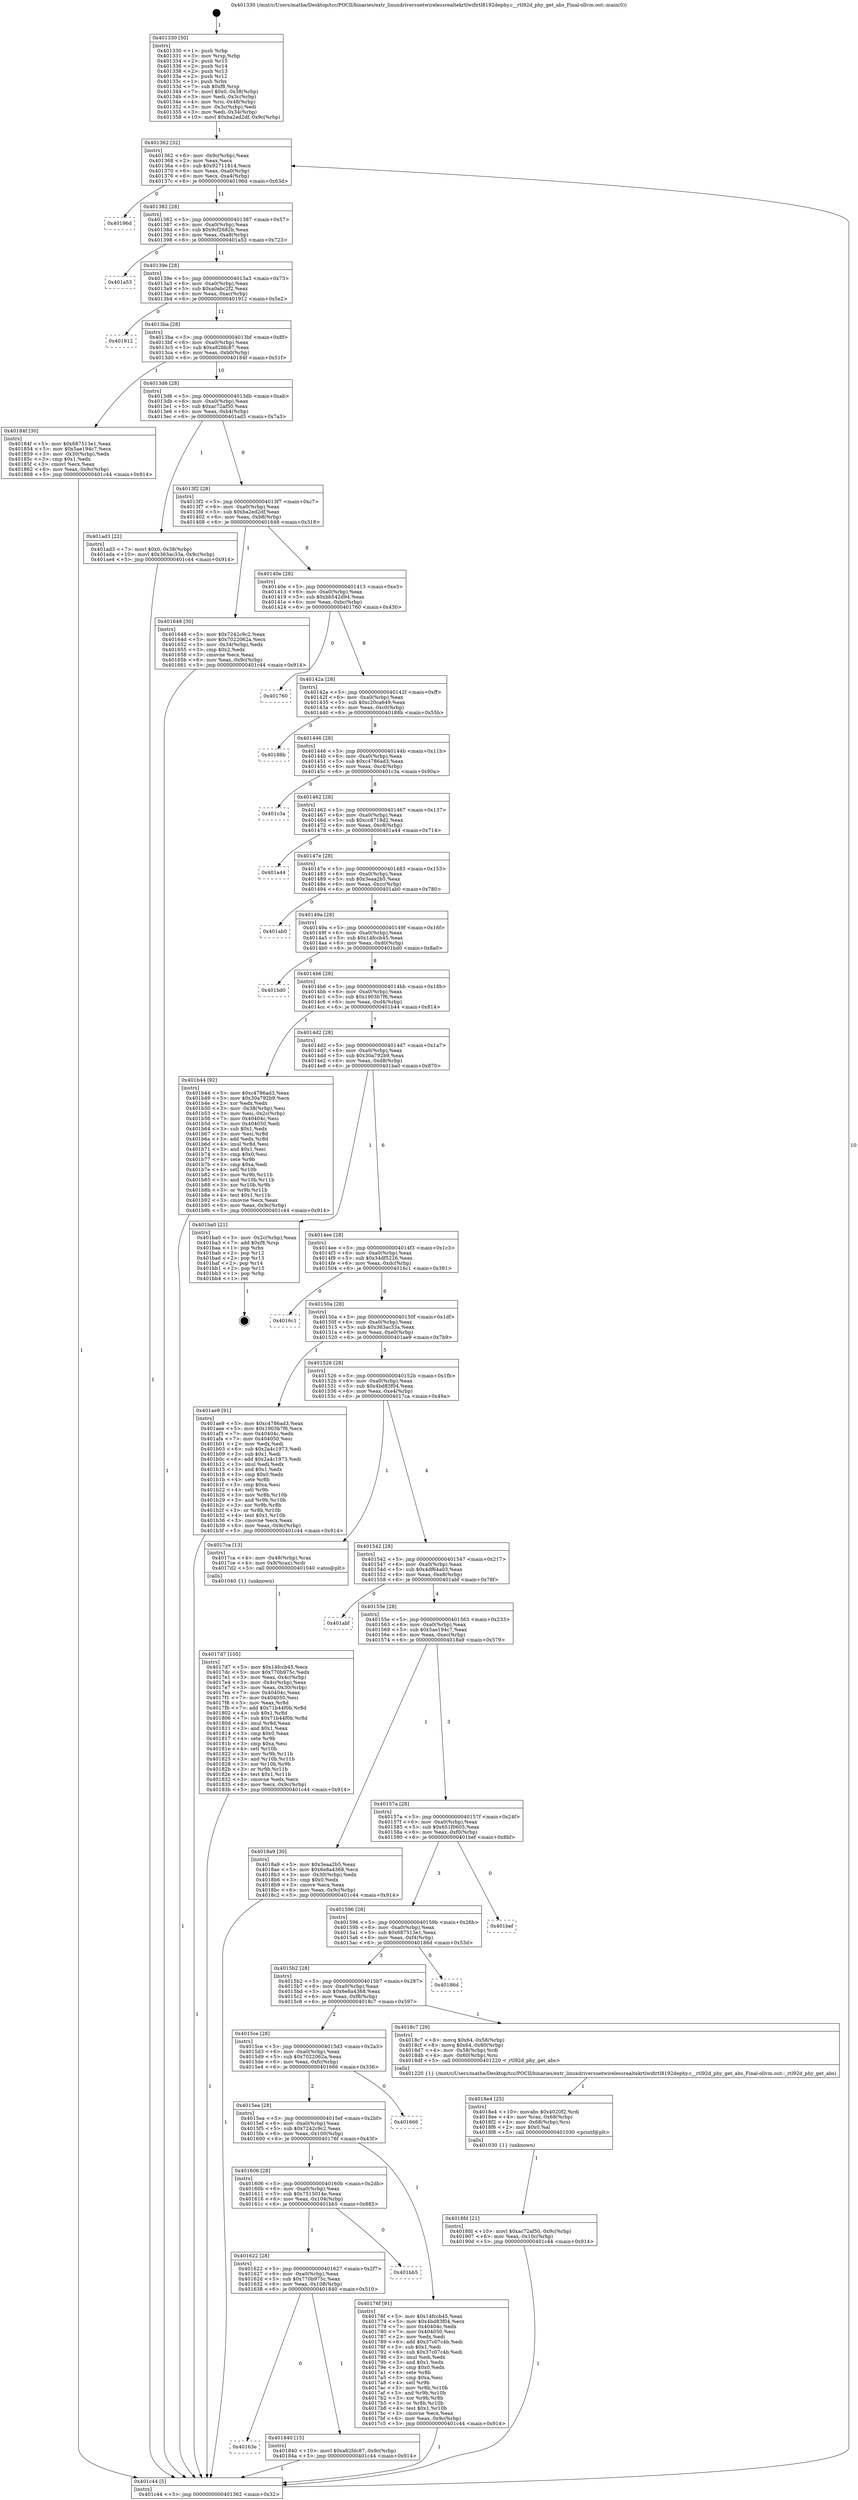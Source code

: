 digraph "0x401330" {
  label = "0x401330 (/mnt/c/Users/mathe/Desktop/tcc/POCII/binaries/extr_linuxdriversnetwirelessrealtekrtlwifirtl8192dephy.c__rtl92d_phy_get_abs_Final-ollvm.out::main(0))"
  labelloc = "t"
  node[shape=record]

  Entry [label="",width=0.3,height=0.3,shape=circle,fillcolor=black,style=filled]
  "0x401362" [label="{
     0x401362 [32]\l
     | [instrs]\l
     &nbsp;&nbsp;0x401362 \<+6\>: mov -0x9c(%rbp),%eax\l
     &nbsp;&nbsp;0x401368 \<+2\>: mov %eax,%ecx\l
     &nbsp;&nbsp;0x40136a \<+6\>: sub $0x92711814,%ecx\l
     &nbsp;&nbsp;0x401370 \<+6\>: mov %eax,-0xa0(%rbp)\l
     &nbsp;&nbsp;0x401376 \<+6\>: mov %ecx,-0xa4(%rbp)\l
     &nbsp;&nbsp;0x40137c \<+6\>: je 000000000040196d \<main+0x63d\>\l
  }"]
  "0x40196d" [label="{
     0x40196d\l
  }", style=dashed]
  "0x401382" [label="{
     0x401382 [28]\l
     | [instrs]\l
     &nbsp;&nbsp;0x401382 \<+5\>: jmp 0000000000401387 \<main+0x57\>\l
     &nbsp;&nbsp;0x401387 \<+6\>: mov -0xa0(%rbp),%eax\l
     &nbsp;&nbsp;0x40138d \<+5\>: sub $0x9cf2682b,%eax\l
     &nbsp;&nbsp;0x401392 \<+6\>: mov %eax,-0xa8(%rbp)\l
     &nbsp;&nbsp;0x401398 \<+6\>: je 0000000000401a53 \<main+0x723\>\l
  }"]
  Exit [label="",width=0.3,height=0.3,shape=circle,fillcolor=black,style=filled,peripheries=2]
  "0x401a53" [label="{
     0x401a53\l
  }", style=dashed]
  "0x40139e" [label="{
     0x40139e [28]\l
     | [instrs]\l
     &nbsp;&nbsp;0x40139e \<+5\>: jmp 00000000004013a3 \<main+0x73\>\l
     &nbsp;&nbsp;0x4013a3 \<+6\>: mov -0xa0(%rbp),%eax\l
     &nbsp;&nbsp;0x4013a9 \<+5\>: sub $0xa0abc2f2,%eax\l
     &nbsp;&nbsp;0x4013ae \<+6\>: mov %eax,-0xac(%rbp)\l
     &nbsp;&nbsp;0x4013b4 \<+6\>: je 0000000000401912 \<main+0x5e2\>\l
  }"]
  "0x4018fd" [label="{
     0x4018fd [21]\l
     | [instrs]\l
     &nbsp;&nbsp;0x4018fd \<+10\>: movl $0xac72af50,-0x9c(%rbp)\l
     &nbsp;&nbsp;0x401907 \<+6\>: mov %eax,-0x10c(%rbp)\l
     &nbsp;&nbsp;0x40190d \<+5\>: jmp 0000000000401c44 \<main+0x914\>\l
  }"]
  "0x401912" [label="{
     0x401912\l
  }", style=dashed]
  "0x4013ba" [label="{
     0x4013ba [28]\l
     | [instrs]\l
     &nbsp;&nbsp;0x4013ba \<+5\>: jmp 00000000004013bf \<main+0x8f\>\l
     &nbsp;&nbsp;0x4013bf \<+6\>: mov -0xa0(%rbp),%eax\l
     &nbsp;&nbsp;0x4013c5 \<+5\>: sub $0xa82fdc87,%eax\l
     &nbsp;&nbsp;0x4013ca \<+6\>: mov %eax,-0xb0(%rbp)\l
     &nbsp;&nbsp;0x4013d0 \<+6\>: je 000000000040184f \<main+0x51f\>\l
  }"]
  "0x4018e4" [label="{
     0x4018e4 [25]\l
     | [instrs]\l
     &nbsp;&nbsp;0x4018e4 \<+10\>: movabs $0x4020f2,%rdi\l
     &nbsp;&nbsp;0x4018ee \<+4\>: mov %rax,-0x68(%rbp)\l
     &nbsp;&nbsp;0x4018f2 \<+4\>: mov -0x68(%rbp),%rsi\l
     &nbsp;&nbsp;0x4018f6 \<+2\>: mov $0x0,%al\l
     &nbsp;&nbsp;0x4018f8 \<+5\>: call 0000000000401030 \<printf@plt\>\l
     | [calls]\l
     &nbsp;&nbsp;0x401030 \{1\} (unknown)\l
  }"]
  "0x40184f" [label="{
     0x40184f [30]\l
     | [instrs]\l
     &nbsp;&nbsp;0x40184f \<+5\>: mov $0x687513e1,%eax\l
     &nbsp;&nbsp;0x401854 \<+5\>: mov $0x5ae194c7,%ecx\l
     &nbsp;&nbsp;0x401859 \<+3\>: mov -0x30(%rbp),%edx\l
     &nbsp;&nbsp;0x40185c \<+3\>: cmp $0x1,%edx\l
     &nbsp;&nbsp;0x40185f \<+3\>: cmovl %ecx,%eax\l
     &nbsp;&nbsp;0x401862 \<+6\>: mov %eax,-0x9c(%rbp)\l
     &nbsp;&nbsp;0x401868 \<+5\>: jmp 0000000000401c44 \<main+0x914\>\l
  }"]
  "0x4013d6" [label="{
     0x4013d6 [28]\l
     | [instrs]\l
     &nbsp;&nbsp;0x4013d6 \<+5\>: jmp 00000000004013db \<main+0xab\>\l
     &nbsp;&nbsp;0x4013db \<+6\>: mov -0xa0(%rbp),%eax\l
     &nbsp;&nbsp;0x4013e1 \<+5\>: sub $0xac72af50,%eax\l
     &nbsp;&nbsp;0x4013e6 \<+6\>: mov %eax,-0xb4(%rbp)\l
     &nbsp;&nbsp;0x4013ec \<+6\>: je 0000000000401ad3 \<main+0x7a3\>\l
  }"]
  "0x40163e" [label="{
     0x40163e\l
  }", style=dashed]
  "0x401ad3" [label="{
     0x401ad3 [22]\l
     | [instrs]\l
     &nbsp;&nbsp;0x401ad3 \<+7\>: movl $0x0,-0x38(%rbp)\l
     &nbsp;&nbsp;0x401ada \<+10\>: movl $0x363ac33a,-0x9c(%rbp)\l
     &nbsp;&nbsp;0x401ae4 \<+5\>: jmp 0000000000401c44 \<main+0x914\>\l
  }"]
  "0x4013f2" [label="{
     0x4013f2 [28]\l
     | [instrs]\l
     &nbsp;&nbsp;0x4013f2 \<+5\>: jmp 00000000004013f7 \<main+0xc7\>\l
     &nbsp;&nbsp;0x4013f7 \<+6\>: mov -0xa0(%rbp),%eax\l
     &nbsp;&nbsp;0x4013fd \<+5\>: sub $0xba2ed2df,%eax\l
     &nbsp;&nbsp;0x401402 \<+6\>: mov %eax,-0xb8(%rbp)\l
     &nbsp;&nbsp;0x401408 \<+6\>: je 0000000000401648 \<main+0x318\>\l
  }"]
  "0x401840" [label="{
     0x401840 [15]\l
     | [instrs]\l
     &nbsp;&nbsp;0x401840 \<+10\>: movl $0xa82fdc87,-0x9c(%rbp)\l
     &nbsp;&nbsp;0x40184a \<+5\>: jmp 0000000000401c44 \<main+0x914\>\l
  }"]
  "0x401648" [label="{
     0x401648 [30]\l
     | [instrs]\l
     &nbsp;&nbsp;0x401648 \<+5\>: mov $0x7242c9c2,%eax\l
     &nbsp;&nbsp;0x40164d \<+5\>: mov $0x7022062a,%ecx\l
     &nbsp;&nbsp;0x401652 \<+3\>: mov -0x34(%rbp),%edx\l
     &nbsp;&nbsp;0x401655 \<+3\>: cmp $0x2,%edx\l
     &nbsp;&nbsp;0x401658 \<+3\>: cmovne %ecx,%eax\l
     &nbsp;&nbsp;0x40165b \<+6\>: mov %eax,-0x9c(%rbp)\l
     &nbsp;&nbsp;0x401661 \<+5\>: jmp 0000000000401c44 \<main+0x914\>\l
  }"]
  "0x40140e" [label="{
     0x40140e [28]\l
     | [instrs]\l
     &nbsp;&nbsp;0x40140e \<+5\>: jmp 0000000000401413 \<main+0xe3\>\l
     &nbsp;&nbsp;0x401413 \<+6\>: mov -0xa0(%rbp),%eax\l
     &nbsp;&nbsp;0x401419 \<+5\>: sub $0xbb542d94,%eax\l
     &nbsp;&nbsp;0x40141e \<+6\>: mov %eax,-0xbc(%rbp)\l
     &nbsp;&nbsp;0x401424 \<+6\>: je 0000000000401760 \<main+0x430\>\l
  }"]
  "0x401c44" [label="{
     0x401c44 [5]\l
     | [instrs]\l
     &nbsp;&nbsp;0x401c44 \<+5\>: jmp 0000000000401362 \<main+0x32\>\l
  }"]
  "0x401330" [label="{
     0x401330 [50]\l
     | [instrs]\l
     &nbsp;&nbsp;0x401330 \<+1\>: push %rbp\l
     &nbsp;&nbsp;0x401331 \<+3\>: mov %rsp,%rbp\l
     &nbsp;&nbsp;0x401334 \<+2\>: push %r15\l
     &nbsp;&nbsp;0x401336 \<+2\>: push %r14\l
     &nbsp;&nbsp;0x401338 \<+2\>: push %r13\l
     &nbsp;&nbsp;0x40133a \<+2\>: push %r12\l
     &nbsp;&nbsp;0x40133c \<+1\>: push %rbx\l
     &nbsp;&nbsp;0x40133d \<+7\>: sub $0xf8,%rsp\l
     &nbsp;&nbsp;0x401344 \<+7\>: movl $0x0,-0x38(%rbp)\l
     &nbsp;&nbsp;0x40134b \<+3\>: mov %edi,-0x3c(%rbp)\l
     &nbsp;&nbsp;0x40134e \<+4\>: mov %rsi,-0x48(%rbp)\l
     &nbsp;&nbsp;0x401352 \<+3\>: mov -0x3c(%rbp),%edi\l
     &nbsp;&nbsp;0x401355 \<+3\>: mov %edi,-0x34(%rbp)\l
     &nbsp;&nbsp;0x401358 \<+10\>: movl $0xba2ed2df,-0x9c(%rbp)\l
  }"]
  "0x401622" [label="{
     0x401622 [28]\l
     | [instrs]\l
     &nbsp;&nbsp;0x401622 \<+5\>: jmp 0000000000401627 \<main+0x2f7\>\l
     &nbsp;&nbsp;0x401627 \<+6\>: mov -0xa0(%rbp),%eax\l
     &nbsp;&nbsp;0x40162d \<+5\>: sub $0x770b975c,%eax\l
     &nbsp;&nbsp;0x401632 \<+6\>: mov %eax,-0x108(%rbp)\l
     &nbsp;&nbsp;0x401638 \<+6\>: je 0000000000401840 \<main+0x510\>\l
  }"]
  "0x401760" [label="{
     0x401760\l
  }", style=dashed]
  "0x40142a" [label="{
     0x40142a [28]\l
     | [instrs]\l
     &nbsp;&nbsp;0x40142a \<+5\>: jmp 000000000040142f \<main+0xff\>\l
     &nbsp;&nbsp;0x40142f \<+6\>: mov -0xa0(%rbp),%eax\l
     &nbsp;&nbsp;0x401435 \<+5\>: sub $0xc20ca649,%eax\l
     &nbsp;&nbsp;0x40143a \<+6\>: mov %eax,-0xc0(%rbp)\l
     &nbsp;&nbsp;0x401440 \<+6\>: je 000000000040188b \<main+0x55b\>\l
  }"]
  "0x401bb5" [label="{
     0x401bb5\l
  }", style=dashed]
  "0x40188b" [label="{
     0x40188b\l
  }", style=dashed]
  "0x401446" [label="{
     0x401446 [28]\l
     | [instrs]\l
     &nbsp;&nbsp;0x401446 \<+5\>: jmp 000000000040144b \<main+0x11b\>\l
     &nbsp;&nbsp;0x40144b \<+6\>: mov -0xa0(%rbp),%eax\l
     &nbsp;&nbsp;0x401451 \<+5\>: sub $0xc4786ad3,%eax\l
     &nbsp;&nbsp;0x401456 \<+6\>: mov %eax,-0xc4(%rbp)\l
     &nbsp;&nbsp;0x40145c \<+6\>: je 0000000000401c3a \<main+0x90a\>\l
  }"]
  "0x4017d7" [label="{
     0x4017d7 [105]\l
     | [instrs]\l
     &nbsp;&nbsp;0x4017d7 \<+5\>: mov $0x14fccb45,%ecx\l
     &nbsp;&nbsp;0x4017dc \<+5\>: mov $0x770b975c,%edx\l
     &nbsp;&nbsp;0x4017e1 \<+3\>: mov %eax,-0x4c(%rbp)\l
     &nbsp;&nbsp;0x4017e4 \<+3\>: mov -0x4c(%rbp),%eax\l
     &nbsp;&nbsp;0x4017e7 \<+3\>: mov %eax,-0x30(%rbp)\l
     &nbsp;&nbsp;0x4017ea \<+7\>: mov 0x40404c,%eax\l
     &nbsp;&nbsp;0x4017f1 \<+7\>: mov 0x404050,%esi\l
     &nbsp;&nbsp;0x4017f8 \<+3\>: mov %eax,%r8d\l
     &nbsp;&nbsp;0x4017fb \<+7\>: add $0x71b44f0b,%r8d\l
     &nbsp;&nbsp;0x401802 \<+4\>: sub $0x1,%r8d\l
     &nbsp;&nbsp;0x401806 \<+7\>: sub $0x71b44f0b,%r8d\l
     &nbsp;&nbsp;0x40180d \<+4\>: imul %r8d,%eax\l
     &nbsp;&nbsp;0x401811 \<+3\>: and $0x1,%eax\l
     &nbsp;&nbsp;0x401814 \<+3\>: cmp $0x0,%eax\l
     &nbsp;&nbsp;0x401817 \<+4\>: sete %r9b\l
     &nbsp;&nbsp;0x40181b \<+3\>: cmp $0xa,%esi\l
     &nbsp;&nbsp;0x40181e \<+4\>: setl %r10b\l
     &nbsp;&nbsp;0x401822 \<+3\>: mov %r9b,%r11b\l
     &nbsp;&nbsp;0x401825 \<+3\>: and %r10b,%r11b\l
     &nbsp;&nbsp;0x401828 \<+3\>: xor %r10b,%r9b\l
     &nbsp;&nbsp;0x40182b \<+3\>: or %r9b,%r11b\l
     &nbsp;&nbsp;0x40182e \<+4\>: test $0x1,%r11b\l
     &nbsp;&nbsp;0x401832 \<+3\>: cmovne %edx,%ecx\l
     &nbsp;&nbsp;0x401835 \<+6\>: mov %ecx,-0x9c(%rbp)\l
     &nbsp;&nbsp;0x40183b \<+5\>: jmp 0000000000401c44 \<main+0x914\>\l
  }"]
  "0x401c3a" [label="{
     0x401c3a\l
  }", style=dashed]
  "0x401462" [label="{
     0x401462 [28]\l
     | [instrs]\l
     &nbsp;&nbsp;0x401462 \<+5\>: jmp 0000000000401467 \<main+0x137\>\l
     &nbsp;&nbsp;0x401467 \<+6\>: mov -0xa0(%rbp),%eax\l
     &nbsp;&nbsp;0x40146d \<+5\>: sub $0xcc8718d2,%eax\l
     &nbsp;&nbsp;0x401472 \<+6\>: mov %eax,-0xc8(%rbp)\l
     &nbsp;&nbsp;0x401478 \<+6\>: je 0000000000401a44 \<main+0x714\>\l
  }"]
  "0x401606" [label="{
     0x401606 [28]\l
     | [instrs]\l
     &nbsp;&nbsp;0x401606 \<+5\>: jmp 000000000040160b \<main+0x2db\>\l
     &nbsp;&nbsp;0x40160b \<+6\>: mov -0xa0(%rbp),%eax\l
     &nbsp;&nbsp;0x401611 \<+5\>: sub $0x7515014e,%eax\l
     &nbsp;&nbsp;0x401616 \<+6\>: mov %eax,-0x104(%rbp)\l
     &nbsp;&nbsp;0x40161c \<+6\>: je 0000000000401bb5 \<main+0x885\>\l
  }"]
  "0x401a44" [label="{
     0x401a44\l
  }", style=dashed]
  "0x40147e" [label="{
     0x40147e [28]\l
     | [instrs]\l
     &nbsp;&nbsp;0x40147e \<+5\>: jmp 0000000000401483 \<main+0x153\>\l
     &nbsp;&nbsp;0x401483 \<+6\>: mov -0xa0(%rbp),%eax\l
     &nbsp;&nbsp;0x401489 \<+5\>: sub $0x3eaa2b5,%eax\l
     &nbsp;&nbsp;0x40148e \<+6\>: mov %eax,-0xcc(%rbp)\l
     &nbsp;&nbsp;0x401494 \<+6\>: je 0000000000401ab0 \<main+0x780\>\l
  }"]
  "0x40176f" [label="{
     0x40176f [91]\l
     | [instrs]\l
     &nbsp;&nbsp;0x40176f \<+5\>: mov $0x14fccb45,%eax\l
     &nbsp;&nbsp;0x401774 \<+5\>: mov $0x4bd83f04,%ecx\l
     &nbsp;&nbsp;0x401779 \<+7\>: mov 0x40404c,%edx\l
     &nbsp;&nbsp;0x401780 \<+7\>: mov 0x404050,%esi\l
     &nbsp;&nbsp;0x401787 \<+2\>: mov %edx,%edi\l
     &nbsp;&nbsp;0x401789 \<+6\>: add $0x37c07c4b,%edi\l
     &nbsp;&nbsp;0x40178f \<+3\>: sub $0x1,%edi\l
     &nbsp;&nbsp;0x401792 \<+6\>: sub $0x37c07c4b,%edi\l
     &nbsp;&nbsp;0x401798 \<+3\>: imul %edi,%edx\l
     &nbsp;&nbsp;0x40179b \<+3\>: and $0x1,%edx\l
     &nbsp;&nbsp;0x40179e \<+3\>: cmp $0x0,%edx\l
     &nbsp;&nbsp;0x4017a1 \<+4\>: sete %r8b\l
     &nbsp;&nbsp;0x4017a5 \<+3\>: cmp $0xa,%esi\l
     &nbsp;&nbsp;0x4017a8 \<+4\>: setl %r9b\l
     &nbsp;&nbsp;0x4017ac \<+3\>: mov %r8b,%r10b\l
     &nbsp;&nbsp;0x4017af \<+3\>: and %r9b,%r10b\l
     &nbsp;&nbsp;0x4017b2 \<+3\>: xor %r9b,%r8b\l
     &nbsp;&nbsp;0x4017b5 \<+3\>: or %r8b,%r10b\l
     &nbsp;&nbsp;0x4017b8 \<+4\>: test $0x1,%r10b\l
     &nbsp;&nbsp;0x4017bc \<+3\>: cmovne %ecx,%eax\l
     &nbsp;&nbsp;0x4017bf \<+6\>: mov %eax,-0x9c(%rbp)\l
     &nbsp;&nbsp;0x4017c5 \<+5\>: jmp 0000000000401c44 \<main+0x914\>\l
  }"]
  "0x401ab0" [label="{
     0x401ab0\l
  }", style=dashed]
  "0x40149a" [label="{
     0x40149a [28]\l
     | [instrs]\l
     &nbsp;&nbsp;0x40149a \<+5\>: jmp 000000000040149f \<main+0x16f\>\l
     &nbsp;&nbsp;0x40149f \<+6\>: mov -0xa0(%rbp),%eax\l
     &nbsp;&nbsp;0x4014a5 \<+5\>: sub $0x14fccb45,%eax\l
     &nbsp;&nbsp;0x4014aa \<+6\>: mov %eax,-0xd0(%rbp)\l
     &nbsp;&nbsp;0x4014b0 \<+6\>: je 0000000000401bd0 \<main+0x8a0\>\l
  }"]
  "0x4015ea" [label="{
     0x4015ea [28]\l
     | [instrs]\l
     &nbsp;&nbsp;0x4015ea \<+5\>: jmp 00000000004015ef \<main+0x2bf\>\l
     &nbsp;&nbsp;0x4015ef \<+6\>: mov -0xa0(%rbp),%eax\l
     &nbsp;&nbsp;0x4015f5 \<+5\>: sub $0x7242c9c2,%eax\l
     &nbsp;&nbsp;0x4015fa \<+6\>: mov %eax,-0x100(%rbp)\l
     &nbsp;&nbsp;0x401600 \<+6\>: je 000000000040176f \<main+0x43f\>\l
  }"]
  "0x401bd0" [label="{
     0x401bd0\l
  }", style=dashed]
  "0x4014b6" [label="{
     0x4014b6 [28]\l
     | [instrs]\l
     &nbsp;&nbsp;0x4014b6 \<+5\>: jmp 00000000004014bb \<main+0x18b\>\l
     &nbsp;&nbsp;0x4014bb \<+6\>: mov -0xa0(%rbp),%eax\l
     &nbsp;&nbsp;0x4014c1 \<+5\>: sub $0x1903b7f6,%eax\l
     &nbsp;&nbsp;0x4014c6 \<+6\>: mov %eax,-0xd4(%rbp)\l
     &nbsp;&nbsp;0x4014cc \<+6\>: je 0000000000401b44 \<main+0x814\>\l
  }"]
  "0x401666" [label="{
     0x401666\l
  }", style=dashed]
  "0x401b44" [label="{
     0x401b44 [92]\l
     | [instrs]\l
     &nbsp;&nbsp;0x401b44 \<+5\>: mov $0xc4786ad3,%eax\l
     &nbsp;&nbsp;0x401b49 \<+5\>: mov $0x30a792b9,%ecx\l
     &nbsp;&nbsp;0x401b4e \<+2\>: xor %edx,%edx\l
     &nbsp;&nbsp;0x401b50 \<+3\>: mov -0x38(%rbp),%esi\l
     &nbsp;&nbsp;0x401b53 \<+3\>: mov %esi,-0x2c(%rbp)\l
     &nbsp;&nbsp;0x401b56 \<+7\>: mov 0x40404c,%esi\l
     &nbsp;&nbsp;0x401b5d \<+7\>: mov 0x404050,%edi\l
     &nbsp;&nbsp;0x401b64 \<+3\>: sub $0x1,%edx\l
     &nbsp;&nbsp;0x401b67 \<+3\>: mov %esi,%r8d\l
     &nbsp;&nbsp;0x401b6a \<+3\>: add %edx,%r8d\l
     &nbsp;&nbsp;0x401b6d \<+4\>: imul %r8d,%esi\l
     &nbsp;&nbsp;0x401b71 \<+3\>: and $0x1,%esi\l
     &nbsp;&nbsp;0x401b74 \<+3\>: cmp $0x0,%esi\l
     &nbsp;&nbsp;0x401b77 \<+4\>: sete %r9b\l
     &nbsp;&nbsp;0x401b7b \<+3\>: cmp $0xa,%edi\l
     &nbsp;&nbsp;0x401b7e \<+4\>: setl %r10b\l
     &nbsp;&nbsp;0x401b82 \<+3\>: mov %r9b,%r11b\l
     &nbsp;&nbsp;0x401b85 \<+3\>: and %r10b,%r11b\l
     &nbsp;&nbsp;0x401b88 \<+3\>: xor %r10b,%r9b\l
     &nbsp;&nbsp;0x401b8b \<+3\>: or %r9b,%r11b\l
     &nbsp;&nbsp;0x401b8e \<+4\>: test $0x1,%r11b\l
     &nbsp;&nbsp;0x401b92 \<+3\>: cmovne %ecx,%eax\l
     &nbsp;&nbsp;0x401b95 \<+6\>: mov %eax,-0x9c(%rbp)\l
     &nbsp;&nbsp;0x401b9b \<+5\>: jmp 0000000000401c44 \<main+0x914\>\l
  }"]
  "0x4014d2" [label="{
     0x4014d2 [28]\l
     | [instrs]\l
     &nbsp;&nbsp;0x4014d2 \<+5\>: jmp 00000000004014d7 \<main+0x1a7\>\l
     &nbsp;&nbsp;0x4014d7 \<+6\>: mov -0xa0(%rbp),%eax\l
     &nbsp;&nbsp;0x4014dd \<+5\>: sub $0x30a792b9,%eax\l
     &nbsp;&nbsp;0x4014e2 \<+6\>: mov %eax,-0xd8(%rbp)\l
     &nbsp;&nbsp;0x4014e8 \<+6\>: je 0000000000401ba0 \<main+0x870\>\l
  }"]
  "0x4015ce" [label="{
     0x4015ce [28]\l
     | [instrs]\l
     &nbsp;&nbsp;0x4015ce \<+5\>: jmp 00000000004015d3 \<main+0x2a3\>\l
     &nbsp;&nbsp;0x4015d3 \<+6\>: mov -0xa0(%rbp),%eax\l
     &nbsp;&nbsp;0x4015d9 \<+5\>: sub $0x7022062a,%eax\l
     &nbsp;&nbsp;0x4015de \<+6\>: mov %eax,-0xfc(%rbp)\l
     &nbsp;&nbsp;0x4015e4 \<+6\>: je 0000000000401666 \<main+0x336\>\l
  }"]
  "0x401ba0" [label="{
     0x401ba0 [21]\l
     | [instrs]\l
     &nbsp;&nbsp;0x401ba0 \<+3\>: mov -0x2c(%rbp),%eax\l
     &nbsp;&nbsp;0x401ba3 \<+7\>: add $0xf8,%rsp\l
     &nbsp;&nbsp;0x401baa \<+1\>: pop %rbx\l
     &nbsp;&nbsp;0x401bab \<+2\>: pop %r12\l
     &nbsp;&nbsp;0x401bad \<+2\>: pop %r13\l
     &nbsp;&nbsp;0x401baf \<+2\>: pop %r14\l
     &nbsp;&nbsp;0x401bb1 \<+2\>: pop %r15\l
     &nbsp;&nbsp;0x401bb3 \<+1\>: pop %rbp\l
     &nbsp;&nbsp;0x401bb4 \<+1\>: ret\l
  }"]
  "0x4014ee" [label="{
     0x4014ee [28]\l
     | [instrs]\l
     &nbsp;&nbsp;0x4014ee \<+5\>: jmp 00000000004014f3 \<main+0x1c3\>\l
     &nbsp;&nbsp;0x4014f3 \<+6\>: mov -0xa0(%rbp),%eax\l
     &nbsp;&nbsp;0x4014f9 \<+5\>: sub $0x34df5226,%eax\l
     &nbsp;&nbsp;0x4014fe \<+6\>: mov %eax,-0xdc(%rbp)\l
     &nbsp;&nbsp;0x401504 \<+6\>: je 00000000004016c1 \<main+0x391\>\l
  }"]
  "0x4018c7" [label="{
     0x4018c7 [29]\l
     | [instrs]\l
     &nbsp;&nbsp;0x4018c7 \<+8\>: movq $0x64,-0x58(%rbp)\l
     &nbsp;&nbsp;0x4018cf \<+8\>: movq $0x64,-0x60(%rbp)\l
     &nbsp;&nbsp;0x4018d7 \<+4\>: mov -0x58(%rbp),%rdi\l
     &nbsp;&nbsp;0x4018db \<+4\>: mov -0x60(%rbp),%rsi\l
     &nbsp;&nbsp;0x4018df \<+5\>: call 0000000000401220 \<_rtl92d_phy_get_abs\>\l
     | [calls]\l
     &nbsp;&nbsp;0x401220 \{1\} (/mnt/c/Users/mathe/Desktop/tcc/POCII/binaries/extr_linuxdriversnetwirelessrealtekrtlwifirtl8192dephy.c__rtl92d_phy_get_abs_Final-ollvm.out::_rtl92d_phy_get_abs)\l
  }"]
  "0x4016c1" [label="{
     0x4016c1\l
  }", style=dashed]
  "0x40150a" [label="{
     0x40150a [28]\l
     | [instrs]\l
     &nbsp;&nbsp;0x40150a \<+5\>: jmp 000000000040150f \<main+0x1df\>\l
     &nbsp;&nbsp;0x40150f \<+6\>: mov -0xa0(%rbp),%eax\l
     &nbsp;&nbsp;0x401515 \<+5\>: sub $0x363ac33a,%eax\l
     &nbsp;&nbsp;0x40151a \<+6\>: mov %eax,-0xe0(%rbp)\l
     &nbsp;&nbsp;0x401520 \<+6\>: je 0000000000401ae9 \<main+0x7b9\>\l
  }"]
  "0x4015b2" [label="{
     0x4015b2 [28]\l
     | [instrs]\l
     &nbsp;&nbsp;0x4015b2 \<+5\>: jmp 00000000004015b7 \<main+0x287\>\l
     &nbsp;&nbsp;0x4015b7 \<+6\>: mov -0xa0(%rbp),%eax\l
     &nbsp;&nbsp;0x4015bd \<+5\>: sub $0x6e8a4368,%eax\l
     &nbsp;&nbsp;0x4015c2 \<+6\>: mov %eax,-0xf8(%rbp)\l
     &nbsp;&nbsp;0x4015c8 \<+6\>: je 00000000004018c7 \<main+0x597\>\l
  }"]
  "0x401ae9" [label="{
     0x401ae9 [91]\l
     | [instrs]\l
     &nbsp;&nbsp;0x401ae9 \<+5\>: mov $0xc4786ad3,%eax\l
     &nbsp;&nbsp;0x401aee \<+5\>: mov $0x1903b7f6,%ecx\l
     &nbsp;&nbsp;0x401af3 \<+7\>: mov 0x40404c,%edx\l
     &nbsp;&nbsp;0x401afa \<+7\>: mov 0x404050,%esi\l
     &nbsp;&nbsp;0x401b01 \<+2\>: mov %edx,%edi\l
     &nbsp;&nbsp;0x401b03 \<+6\>: sub $0x2a4c1973,%edi\l
     &nbsp;&nbsp;0x401b09 \<+3\>: sub $0x1,%edi\l
     &nbsp;&nbsp;0x401b0c \<+6\>: add $0x2a4c1973,%edi\l
     &nbsp;&nbsp;0x401b12 \<+3\>: imul %edi,%edx\l
     &nbsp;&nbsp;0x401b15 \<+3\>: and $0x1,%edx\l
     &nbsp;&nbsp;0x401b18 \<+3\>: cmp $0x0,%edx\l
     &nbsp;&nbsp;0x401b1b \<+4\>: sete %r8b\l
     &nbsp;&nbsp;0x401b1f \<+3\>: cmp $0xa,%esi\l
     &nbsp;&nbsp;0x401b22 \<+4\>: setl %r9b\l
     &nbsp;&nbsp;0x401b26 \<+3\>: mov %r8b,%r10b\l
     &nbsp;&nbsp;0x401b29 \<+3\>: and %r9b,%r10b\l
     &nbsp;&nbsp;0x401b2c \<+3\>: xor %r9b,%r8b\l
     &nbsp;&nbsp;0x401b2f \<+3\>: or %r8b,%r10b\l
     &nbsp;&nbsp;0x401b32 \<+4\>: test $0x1,%r10b\l
     &nbsp;&nbsp;0x401b36 \<+3\>: cmovne %ecx,%eax\l
     &nbsp;&nbsp;0x401b39 \<+6\>: mov %eax,-0x9c(%rbp)\l
     &nbsp;&nbsp;0x401b3f \<+5\>: jmp 0000000000401c44 \<main+0x914\>\l
  }"]
  "0x401526" [label="{
     0x401526 [28]\l
     | [instrs]\l
     &nbsp;&nbsp;0x401526 \<+5\>: jmp 000000000040152b \<main+0x1fb\>\l
     &nbsp;&nbsp;0x40152b \<+6\>: mov -0xa0(%rbp),%eax\l
     &nbsp;&nbsp;0x401531 \<+5\>: sub $0x4bd83f04,%eax\l
     &nbsp;&nbsp;0x401536 \<+6\>: mov %eax,-0xe4(%rbp)\l
     &nbsp;&nbsp;0x40153c \<+6\>: je 00000000004017ca \<main+0x49a\>\l
  }"]
  "0x40186d" [label="{
     0x40186d\l
  }", style=dashed]
  "0x4017ca" [label="{
     0x4017ca [13]\l
     | [instrs]\l
     &nbsp;&nbsp;0x4017ca \<+4\>: mov -0x48(%rbp),%rax\l
     &nbsp;&nbsp;0x4017ce \<+4\>: mov 0x8(%rax),%rdi\l
     &nbsp;&nbsp;0x4017d2 \<+5\>: call 0000000000401040 \<atoi@plt\>\l
     | [calls]\l
     &nbsp;&nbsp;0x401040 \{1\} (unknown)\l
  }"]
  "0x401542" [label="{
     0x401542 [28]\l
     | [instrs]\l
     &nbsp;&nbsp;0x401542 \<+5\>: jmp 0000000000401547 \<main+0x217\>\l
     &nbsp;&nbsp;0x401547 \<+6\>: mov -0xa0(%rbp),%eax\l
     &nbsp;&nbsp;0x40154d \<+5\>: sub $0x4df64a03,%eax\l
     &nbsp;&nbsp;0x401552 \<+6\>: mov %eax,-0xe8(%rbp)\l
     &nbsp;&nbsp;0x401558 \<+6\>: je 0000000000401abf \<main+0x78f\>\l
  }"]
  "0x401596" [label="{
     0x401596 [28]\l
     | [instrs]\l
     &nbsp;&nbsp;0x401596 \<+5\>: jmp 000000000040159b \<main+0x26b\>\l
     &nbsp;&nbsp;0x40159b \<+6\>: mov -0xa0(%rbp),%eax\l
     &nbsp;&nbsp;0x4015a1 \<+5\>: sub $0x687513e1,%eax\l
     &nbsp;&nbsp;0x4015a6 \<+6\>: mov %eax,-0xf4(%rbp)\l
     &nbsp;&nbsp;0x4015ac \<+6\>: je 000000000040186d \<main+0x53d\>\l
  }"]
  "0x401abf" [label="{
     0x401abf\l
  }", style=dashed]
  "0x40155e" [label="{
     0x40155e [28]\l
     | [instrs]\l
     &nbsp;&nbsp;0x40155e \<+5\>: jmp 0000000000401563 \<main+0x233\>\l
     &nbsp;&nbsp;0x401563 \<+6\>: mov -0xa0(%rbp),%eax\l
     &nbsp;&nbsp;0x401569 \<+5\>: sub $0x5ae194c7,%eax\l
     &nbsp;&nbsp;0x40156e \<+6\>: mov %eax,-0xec(%rbp)\l
     &nbsp;&nbsp;0x401574 \<+6\>: je 00000000004018a9 \<main+0x579\>\l
  }"]
  "0x401bef" [label="{
     0x401bef\l
  }", style=dashed]
  "0x4018a9" [label="{
     0x4018a9 [30]\l
     | [instrs]\l
     &nbsp;&nbsp;0x4018a9 \<+5\>: mov $0x3eaa2b5,%eax\l
     &nbsp;&nbsp;0x4018ae \<+5\>: mov $0x6e8a4368,%ecx\l
     &nbsp;&nbsp;0x4018b3 \<+3\>: mov -0x30(%rbp),%edx\l
     &nbsp;&nbsp;0x4018b6 \<+3\>: cmp $0x0,%edx\l
     &nbsp;&nbsp;0x4018b9 \<+3\>: cmove %ecx,%eax\l
     &nbsp;&nbsp;0x4018bc \<+6\>: mov %eax,-0x9c(%rbp)\l
     &nbsp;&nbsp;0x4018c2 \<+5\>: jmp 0000000000401c44 \<main+0x914\>\l
  }"]
  "0x40157a" [label="{
     0x40157a [28]\l
     | [instrs]\l
     &nbsp;&nbsp;0x40157a \<+5\>: jmp 000000000040157f \<main+0x24f\>\l
     &nbsp;&nbsp;0x40157f \<+6\>: mov -0xa0(%rbp),%eax\l
     &nbsp;&nbsp;0x401585 \<+5\>: sub $0x651f0605,%eax\l
     &nbsp;&nbsp;0x40158a \<+6\>: mov %eax,-0xf0(%rbp)\l
     &nbsp;&nbsp;0x401590 \<+6\>: je 0000000000401bef \<main+0x8bf\>\l
  }"]
  Entry -> "0x401330" [label=" 1"]
  "0x401362" -> "0x40196d" [label=" 0"]
  "0x401362" -> "0x401382" [label=" 11"]
  "0x401ba0" -> Exit [label=" 1"]
  "0x401382" -> "0x401a53" [label=" 0"]
  "0x401382" -> "0x40139e" [label=" 11"]
  "0x401b44" -> "0x401c44" [label=" 1"]
  "0x40139e" -> "0x401912" [label=" 0"]
  "0x40139e" -> "0x4013ba" [label=" 11"]
  "0x401ae9" -> "0x401c44" [label=" 1"]
  "0x4013ba" -> "0x40184f" [label=" 1"]
  "0x4013ba" -> "0x4013d6" [label=" 10"]
  "0x401ad3" -> "0x401c44" [label=" 1"]
  "0x4013d6" -> "0x401ad3" [label=" 1"]
  "0x4013d6" -> "0x4013f2" [label=" 9"]
  "0x4018fd" -> "0x401c44" [label=" 1"]
  "0x4013f2" -> "0x401648" [label=" 1"]
  "0x4013f2" -> "0x40140e" [label=" 8"]
  "0x401648" -> "0x401c44" [label=" 1"]
  "0x401330" -> "0x401362" [label=" 1"]
  "0x401c44" -> "0x401362" [label=" 10"]
  "0x4018e4" -> "0x4018fd" [label=" 1"]
  "0x40140e" -> "0x401760" [label=" 0"]
  "0x40140e" -> "0x40142a" [label=" 8"]
  "0x4018a9" -> "0x401c44" [label=" 1"]
  "0x40142a" -> "0x40188b" [label=" 0"]
  "0x40142a" -> "0x401446" [label=" 8"]
  "0x40184f" -> "0x401c44" [label=" 1"]
  "0x401446" -> "0x401c3a" [label=" 0"]
  "0x401446" -> "0x401462" [label=" 8"]
  "0x401622" -> "0x40163e" [label=" 0"]
  "0x401462" -> "0x401a44" [label=" 0"]
  "0x401462" -> "0x40147e" [label=" 8"]
  "0x401622" -> "0x401840" [label=" 1"]
  "0x40147e" -> "0x401ab0" [label=" 0"]
  "0x40147e" -> "0x40149a" [label=" 8"]
  "0x4018c7" -> "0x4018e4" [label=" 1"]
  "0x40149a" -> "0x401bd0" [label=" 0"]
  "0x40149a" -> "0x4014b6" [label=" 8"]
  "0x401606" -> "0x401bb5" [label=" 0"]
  "0x4014b6" -> "0x401b44" [label=" 1"]
  "0x4014b6" -> "0x4014d2" [label=" 7"]
  "0x401840" -> "0x401c44" [label=" 1"]
  "0x4014d2" -> "0x401ba0" [label=" 1"]
  "0x4014d2" -> "0x4014ee" [label=" 6"]
  "0x4017ca" -> "0x4017d7" [label=" 1"]
  "0x4014ee" -> "0x4016c1" [label=" 0"]
  "0x4014ee" -> "0x40150a" [label=" 6"]
  "0x40176f" -> "0x401c44" [label=" 1"]
  "0x40150a" -> "0x401ae9" [label=" 1"]
  "0x40150a" -> "0x401526" [label=" 5"]
  "0x4015ea" -> "0x40176f" [label=" 1"]
  "0x401526" -> "0x4017ca" [label=" 1"]
  "0x401526" -> "0x401542" [label=" 4"]
  "0x401606" -> "0x401622" [label=" 1"]
  "0x401542" -> "0x401abf" [label=" 0"]
  "0x401542" -> "0x40155e" [label=" 4"]
  "0x4015ce" -> "0x401666" [label=" 0"]
  "0x40155e" -> "0x4018a9" [label=" 1"]
  "0x40155e" -> "0x40157a" [label=" 3"]
  "0x4017d7" -> "0x401c44" [label=" 1"]
  "0x40157a" -> "0x401bef" [label=" 0"]
  "0x40157a" -> "0x401596" [label=" 3"]
  "0x4015ce" -> "0x4015ea" [label=" 2"]
  "0x401596" -> "0x40186d" [label=" 0"]
  "0x401596" -> "0x4015b2" [label=" 3"]
  "0x4015ea" -> "0x401606" [label=" 1"]
  "0x4015b2" -> "0x4018c7" [label=" 1"]
  "0x4015b2" -> "0x4015ce" [label=" 2"]
}
